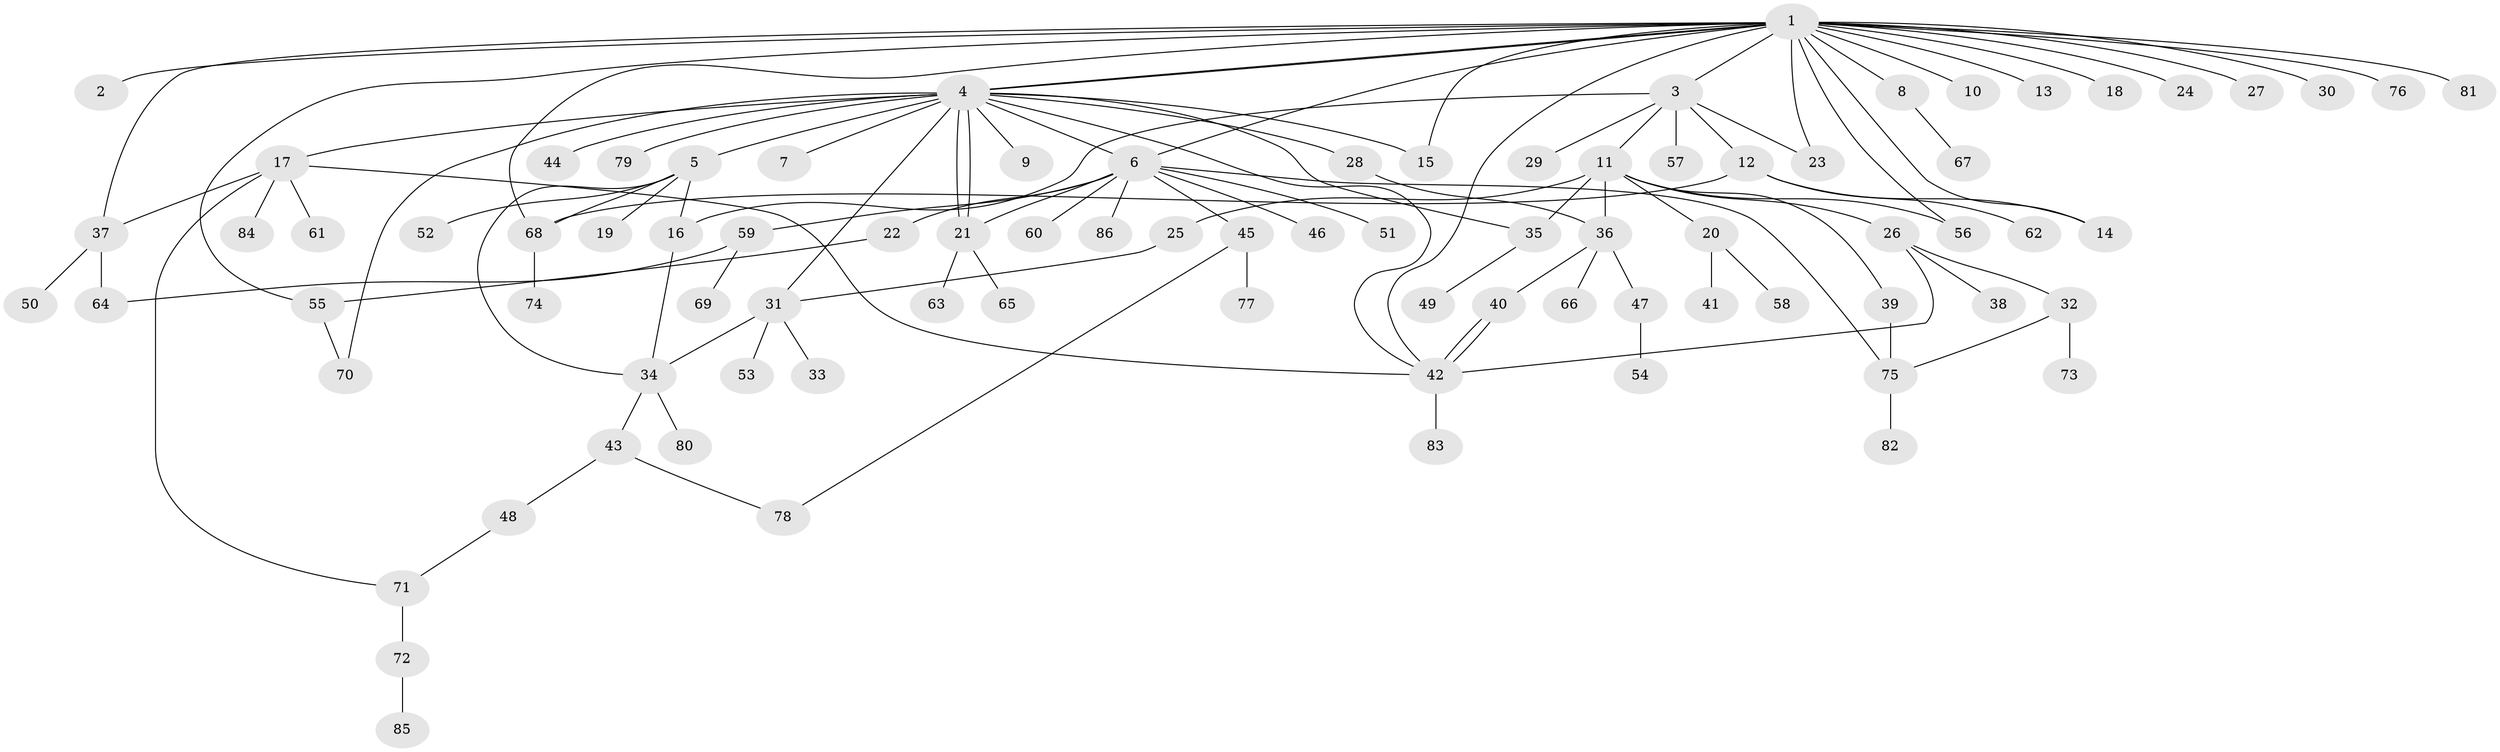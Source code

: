 // Generated by graph-tools (version 1.1) at 2025/11/02/27/25 16:11:13]
// undirected, 86 vertices, 114 edges
graph export_dot {
graph [start="1"]
  node [color=gray90,style=filled];
  1;
  2;
  3;
  4;
  5;
  6;
  7;
  8;
  9;
  10;
  11;
  12;
  13;
  14;
  15;
  16;
  17;
  18;
  19;
  20;
  21;
  22;
  23;
  24;
  25;
  26;
  27;
  28;
  29;
  30;
  31;
  32;
  33;
  34;
  35;
  36;
  37;
  38;
  39;
  40;
  41;
  42;
  43;
  44;
  45;
  46;
  47;
  48;
  49;
  50;
  51;
  52;
  53;
  54;
  55;
  56;
  57;
  58;
  59;
  60;
  61;
  62;
  63;
  64;
  65;
  66;
  67;
  68;
  69;
  70;
  71;
  72;
  73;
  74;
  75;
  76;
  77;
  78;
  79;
  80;
  81;
  82;
  83;
  84;
  85;
  86;
  1 -- 2;
  1 -- 3;
  1 -- 4;
  1 -- 4;
  1 -- 6;
  1 -- 8;
  1 -- 10;
  1 -- 13;
  1 -- 14;
  1 -- 15;
  1 -- 18;
  1 -- 23;
  1 -- 24;
  1 -- 27;
  1 -- 30;
  1 -- 37;
  1 -- 42;
  1 -- 55;
  1 -- 56;
  1 -- 68;
  1 -- 76;
  1 -- 81;
  3 -- 11;
  3 -- 12;
  3 -- 16;
  3 -- 23;
  3 -- 29;
  3 -- 57;
  4 -- 5;
  4 -- 6;
  4 -- 7;
  4 -- 9;
  4 -- 15;
  4 -- 17;
  4 -- 21;
  4 -- 21;
  4 -- 28;
  4 -- 31;
  4 -- 35;
  4 -- 42;
  4 -- 44;
  4 -- 70;
  4 -- 79;
  5 -- 16;
  5 -- 19;
  5 -- 34;
  5 -- 52;
  5 -- 68;
  6 -- 21;
  6 -- 22;
  6 -- 45;
  6 -- 46;
  6 -- 51;
  6 -- 59;
  6 -- 60;
  6 -- 75;
  6 -- 86;
  8 -- 67;
  11 -- 20;
  11 -- 25;
  11 -- 26;
  11 -- 35;
  11 -- 36;
  11 -- 39;
  11 -- 56;
  12 -- 14;
  12 -- 62;
  12 -- 68;
  16 -- 34;
  17 -- 37;
  17 -- 42;
  17 -- 61;
  17 -- 71;
  17 -- 84;
  20 -- 41;
  20 -- 58;
  21 -- 63;
  21 -- 65;
  22 -- 55;
  25 -- 31;
  26 -- 32;
  26 -- 38;
  26 -- 42;
  28 -- 36;
  31 -- 33;
  31 -- 34;
  31 -- 53;
  32 -- 73;
  32 -- 75;
  34 -- 43;
  34 -- 80;
  35 -- 49;
  36 -- 40;
  36 -- 47;
  36 -- 66;
  37 -- 50;
  37 -- 64;
  39 -- 75;
  40 -- 42;
  40 -- 42;
  42 -- 83;
  43 -- 48;
  43 -- 78;
  45 -- 77;
  45 -- 78;
  47 -- 54;
  48 -- 71;
  55 -- 70;
  59 -- 64;
  59 -- 69;
  68 -- 74;
  71 -- 72;
  72 -- 85;
  75 -- 82;
}
